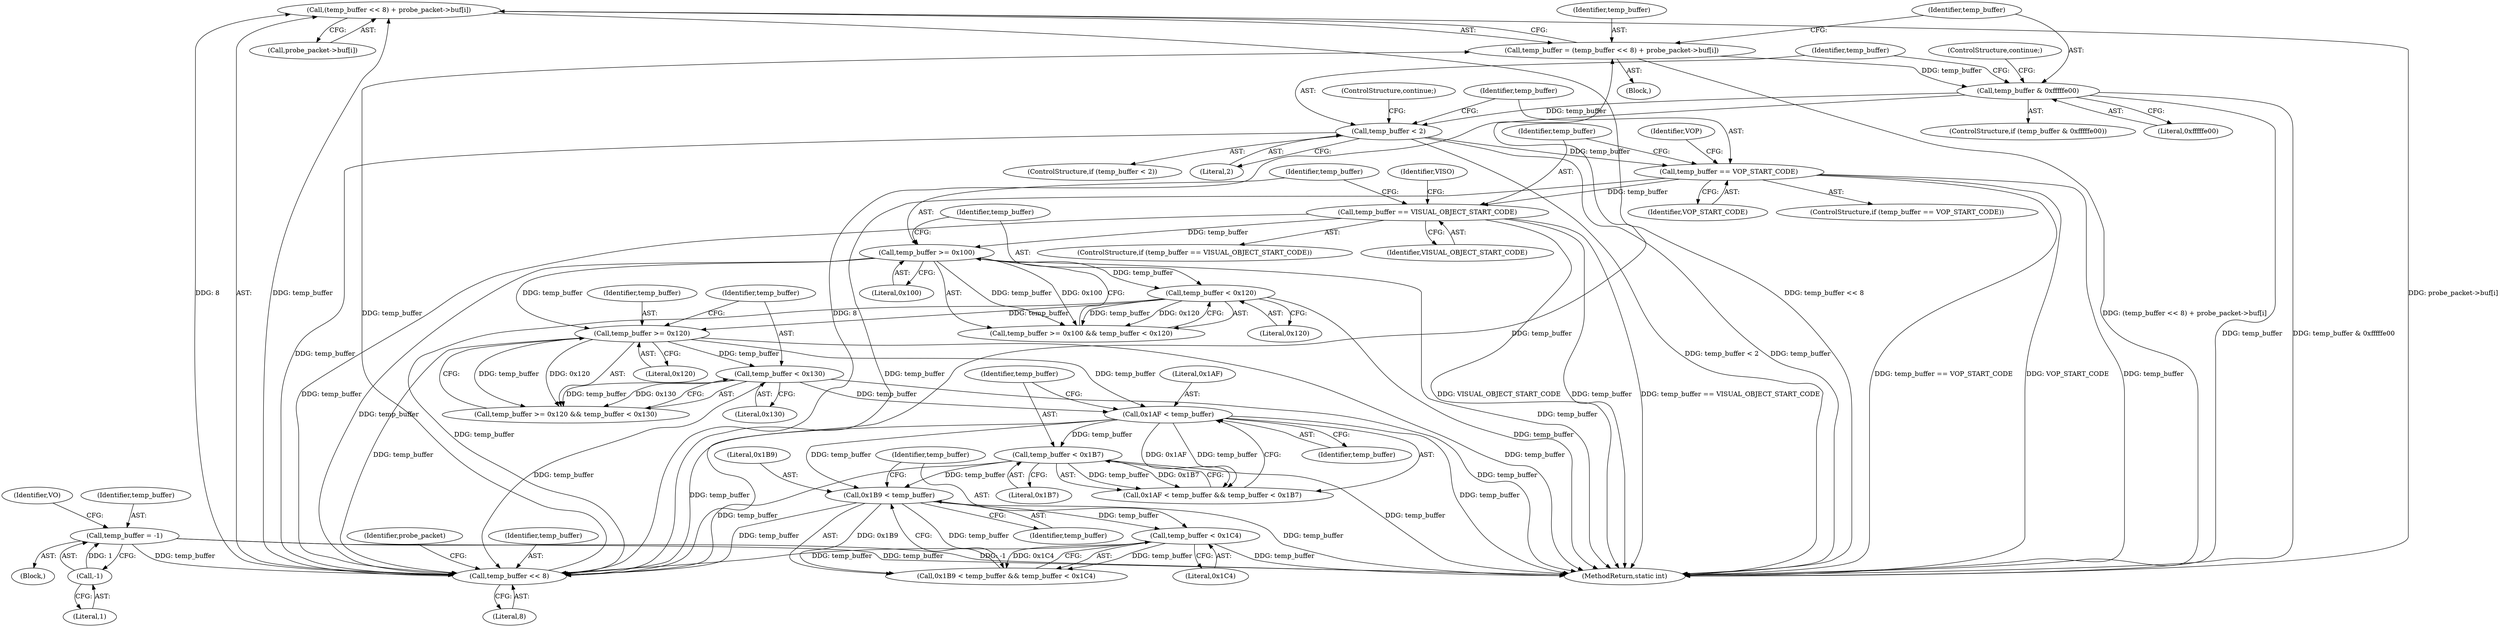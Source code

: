 digraph "0_libav_e5b019725f53b79159931d3a7317107cbbfd0860@array" {
"1000143" [label="(Call,(temp_buffer << 8) + probe_packet->buf[i])"];
"1000144" [label="(Call,temp_buffer << 8)"];
"1000163" [label="(Call,temp_buffer == VOP_START_CODE)"];
"1000158" [label="(Call,temp_buffer < 2)"];
"1000153" [label="(Call,temp_buffer & 0xfffffe00)"];
"1000141" [label="(Call,temp_buffer = (temp_buffer << 8) + probe_packet->buf[i])"];
"1000189" [label="(Call,temp_buffer >= 0x120)"];
"1000181" [label="(Call,temp_buffer < 0x120)"];
"1000178" [label="(Call,temp_buffer >= 0x100)"];
"1000170" [label="(Call,temp_buffer == VISUAL_OBJECT_START_CODE)"];
"1000104" [label="(Call,temp_buffer = -1)"];
"1000106" [label="(Call,-1)"];
"1000213" [label="(Call,temp_buffer < 0x1C4)"];
"1000210" [label="(Call,0x1B9 < temp_buffer)"];
"1000205" [label="(Call,temp_buffer < 0x1B7)"];
"1000202" [label="(Call,0x1AF < temp_buffer)"];
"1000192" [label="(Call,temp_buffer < 0x130)"];
"1000105" [label="(Identifier,temp_buffer)"];
"1000189" [label="(Call,temp_buffer >= 0x120)"];
"1000211" [label="(Literal,0x1B9)"];
"1000161" [label="(ControlStructure,continue;)"];
"1000178" [label="(Call,temp_buffer >= 0x100)"];
"1000104" [label="(Call,temp_buffer = -1)"];
"1000171" [label="(Identifier,temp_buffer)"];
"1000143" [label="(Call,(temp_buffer << 8) + probe_packet->buf[i])"];
"1000202" [label="(Call,0x1AF < temp_buffer)"];
"1000157" [label="(ControlStructure,if (temp_buffer < 2))"];
"1000207" [label="(Literal,0x1B7)"];
"1000163" [label="(Call,temp_buffer == VOP_START_CODE)"];
"1000160" [label="(Literal,2)"];
"1000191" [label="(Literal,0x120)"];
"1000169" [label="(ControlStructure,if (temp_buffer == VISUAL_OBJECT_START_CODE))"];
"1000164" [label="(Identifier,temp_buffer)"];
"1000152" [label="(ControlStructure,if (temp_buffer & 0xfffffe00))"];
"1000170" [label="(Call,temp_buffer == VISUAL_OBJECT_START_CODE)"];
"1000182" [label="(Identifier,temp_buffer)"];
"1000156" [label="(ControlStructure,continue;)"];
"1000209" [label="(Call,0x1B9 < temp_buffer && temp_buffer < 0x1C4)"];
"1000180" [label="(Literal,0x100)"];
"1000201" [label="(Call,0x1AF < temp_buffer && temp_buffer < 0x1B7)"];
"1000142" [label="(Identifier,temp_buffer)"];
"1000153" [label="(Call,temp_buffer & 0xfffffe00)"];
"1000144" [label="(Call,temp_buffer << 8)"];
"1000165" [label="(Identifier,VOP_START_CODE)"];
"1000174" [label="(Identifier,VISO)"];
"1000212" [label="(Identifier,temp_buffer)"];
"1000192" [label="(Call,temp_buffer < 0x130)"];
"1000206" [label="(Identifier,temp_buffer)"];
"1000204" [label="(Identifier,temp_buffer)"];
"1000141" [label="(Call,temp_buffer = (temp_buffer << 8) + probe_packet->buf[i])"];
"1000188" [label="(Call,temp_buffer >= 0x120 && temp_buffer < 0x130)"];
"1000194" [label="(Literal,0x130)"];
"1000214" [label="(Identifier,temp_buffer)"];
"1000110" [label="(Identifier,VO)"];
"1000215" [label="(Literal,0x1C4)"];
"1000183" [label="(Literal,0x120)"];
"1000179" [label="(Identifier,temp_buffer)"];
"1000167" [label="(Identifier,VOP)"];
"1000159" [label="(Identifier,temp_buffer)"];
"1000155" [label="(Literal,0xfffffe00)"];
"1000203" [label="(Literal,0x1AF)"];
"1000213" [label="(Call,temp_buffer < 0x1C4)"];
"1000181" [label="(Call,temp_buffer < 0x120)"];
"1000162" [label="(ControlStructure,if (temp_buffer == VOP_START_CODE))"];
"1000190" [label="(Identifier,temp_buffer)"];
"1000140" [label="(Block,)"];
"1000158" [label="(Call,temp_buffer < 2)"];
"1000210" [label="(Call,0x1B9 < temp_buffer)"];
"1000242" [label="(MethodReturn,static int)"];
"1000146" [label="(Literal,8)"];
"1000154" [label="(Identifier,temp_buffer)"];
"1000102" [label="(Block,)"];
"1000149" [label="(Identifier,probe_packet)"];
"1000193" [label="(Identifier,temp_buffer)"];
"1000107" [label="(Literal,1)"];
"1000147" [label="(Call,probe_packet->buf[i])"];
"1000177" [label="(Call,temp_buffer >= 0x100 && temp_buffer < 0x120)"];
"1000106" [label="(Call,-1)"];
"1000172" [label="(Identifier,VISUAL_OBJECT_START_CODE)"];
"1000205" [label="(Call,temp_buffer < 0x1B7)"];
"1000145" [label="(Identifier,temp_buffer)"];
"1000143" -> "1000141"  [label="AST: "];
"1000143" -> "1000147"  [label="CFG: "];
"1000144" -> "1000143"  [label="AST: "];
"1000147" -> "1000143"  [label="AST: "];
"1000141" -> "1000143"  [label="CFG: "];
"1000143" -> "1000242"  [label="DDG: temp_buffer << 8"];
"1000143" -> "1000242"  [label="DDG: probe_packet->buf[i]"];
"1000144" -> "1000143"  [label="DDG: temp_buffer"];
"1000144" -> "1000143"  [label="DDG: 8"];
"1000144" -> "1000146"  [label="CFG: "];
"1000145" -> "1000144"  [label="AST: "];
"1000146" -> "1000144"  [label="AST: "];
"1000149" -> "1000144"  [label="CFG: "];
"1000144" -> "1000141"  [label="DDG: temp_buffer"];
"1000144" -> "1000141"  [label="DDG: 8"];
"1000163" -> "1000144"  [label="DDG: temp_buffer"];
"1000189" -> "1000144"  [label="DDG: temp_buffer"];
"1000178" -> "1000144"  [label="DDG: temp_buffer"];
"1000104" -> "1000144"  [label="DDG: temp_buffer"];
"1000213" -> "1000144"  [label="DDG: temp_buffer"];
"1000205" -> "1000144"  [label="DDG: temp_buffer"];
"1000192" -> "1000144"  [label="DDG: temp_buffer"];
"1000170" -> "1000144"  [label="DDG: temp_buffer"];
"1000202" -> "1000144"  [label="DDG: temp_buffer"];
"1000181" -> "1000144"  [label="DDG: temp_buffer"];
"1000158" -> "1000144"  [label="DDG: temp_buffer"];
"1000210" -> "1000144"  [label="DDG: temp_buffer"];
"1000153" -> "1000144"  [label="DDG: temp_buffer"];
"1000163" -> "1000162"  [label="AST: "];
"1000163" -> "1000165"  [label="CFG: "];
"1000164" -> "1000163"  [label="AST: "];
"1000165" -> "1000163"  [label="AST: "];
"1000167" -> "1000163"  [label="CFG: "];
"1000171" -> "1000163"  [label="CFG: "];
"1000163" -> "1000242"  [label="DDG: temp_buffer"];
"1000163" -> "1000242"  [label="DDG: temp_buffer == VOP_START_CODE"];
"1000163" -> "1000242"  [label="DDG: VOP_START_CODE"];
"1000158" -> "1000163"  [label="DDG: temp_buffer"];
"1000163" -> "1000170"  [label="DDG: temp_buffer"];
"1000158" -> "1000157"  [label="AST: "];
"1000158" -> "1000160"  [label="CFG: "];
"1000159" -> "1000158"  [label="AST: "];
"1000160" -> "1000158"  [label="AST: "];
"1000161" -> "1000158"  [label="CFG: "];
"1000164" -> "1000158"  [label="CFG: "];
"1000158" -> "1000242"  [label="DDG: temp_buffer"];
"1000158" -> "1000242"  [label="DDG: temp_buffer < 2"];
"1000153" -> "1000158"  [label="DDG: temp_buffer"];
"1000153" -> "1000152"  [label="AST: "];
"1000153" -> "1000155"  [label="CFG: "];
"1000154" -> "1000153"  [label="AST: "];
"1000155" -> "1000153"  [label="AST: "];
"1000156" -> "1000153"  [label="CFG: "];
"1000159" -> "1000153"  [label="CFG: "];
"1000153" -> "1000242"  [label="DDG: temp_buffer & 0xfffffe00"];
"1000153" -> "1000242"  [label="DDG: temp_buffer"];
"1000141" -> "1000153"  [label="DDG: temp_buffer"];
"1000141" -> "1000140"  [label="AST: "];
"1000142" -> "1000141"  [label="AST: "];
"1000154" -> "1000141"  [label="CFG: "];
"1000141" -> "1000242"  [label="DDG: (temp_buffer << 8) + probe_packet->buf[i]"];
"1000189" -> "1000188"  [label="AST: "];
"1000189" -> "1000191"  [label="CFG: "];
"1000190" -> "1000189"  [label="AST: "];
"1000191" -> "1000189"  [label="AST: "];
"1000193" -> "1000189"  [label="CFG: "];
"1000188" -> "1000189"  [label="CFG: "];
"1000189" -> "1000242"  [label="DDG: temp_buffer"];
"1000189" -> "1000188"  [label="DDG: temp_buffer"];
"1000189" -> "1000188"  [label="DDG: 0x120"];
"1000181" -> "1000189"  [label="DDG: temp_buffer"];
"1000178" -> "1000189"  [label="DDG: temp_buffer"];
"1000189" -> "1000192"  [label="DDG: temp_buffer"];
"1000189" -> "1000202"  [label="DDG: temp_buffer"];
"1000181" -> "1000177"  [label="AST: "];
"1000181" -> "1000183"  [label="CFG: "];
"1000182" -> "1000181"  [label="AST: "];
"1000183" -> "1000181"  [label="AST: "];
"1000177" -> "1000181"  [label="CFG: "];
"1000181" -> "1000242"  [label="DDG: temp_buffer"];
"1000181" -> "1000177"  [label="DDG: temp_buffer"];
"1000181" -> "1000177"  [label="DDG: 0x120"];
"1000178" -> "1000181"  [label="DDG: temp_buffer"];
"1000178" -> "1000177"  [label="AST: "];
"1000178" -> "1000180"  [label="CFG: "];
"1000179" -> "1000178"  [label="AST: "];
"1000180" -> "1000178"  [label="AST: "];
"1000182" -> "1000178"  [label="CFG: "];
"1000177" -> "1000178"  [label="CFG: "];
"1000178" -> "1000242"  [label="DDG: temp_buffer"];
"1000178" -> "1000177"  [label="DDG: temp_buffer"];
"1000178" -> "1000177"  [label="DDG: 0x100"];
"1000170" -> "1000178"  [label="DDG: temp_buffer"];
"1000170" -> "1000169"  [label="AST: "];
"1000170" -> "1000172"  [label="CFG: "];
"1000171" -> "1000170"  [label="AST: "];
"1000172" -> "1000170"  [label="AST: "];
"1000174" -> "1000170"  [label="CFG: "];
"1000179" -> "1000170"  [label="CFG: "];
"1000170" -> "1000242"  [label="DDG: VISUAL_OBJECT_START_CODE"];
"1000170" -> "1000242"  [label="DDG: temp_buffer"];
"1000170" -> "1000242"  [label="DDG: temp_buffer == VISUAL_OBJECT_START_CODE"];
"1000104" -> "1000102"  [label="AST: "];
"1000104" -> "1000106"  [label="CFG: "];
"1000105" -> "1000104"  [label="AST: "];
"1000106" -> "1000104"  [label="AST: "];
"1000110" -> "1000104"  [label="CFG: "];
"1000104" -> "1000242"  [label="DDG: temp_buffer"];
"1000104" -> "1000242"  [label="DDG: -1"];
"1000106" -> "1000104"  [label="DDG: 1"];
"1000106" -> "1000107"  [label="CFG: "];
"1000107" -> "1000106"  [label="AST: "];
"1000213" -> "1000209"  [label="AST: "];
"1000213" -> "1000215"  [label="CFG: "];
"1000214" -> "1000213"  [label="AST: "];
"1000215" -> "1000213"  [label="AST: "];
"1000209" -> "1000213"  [label="CFG: "];
"1000213" -> "1000242"  [label="DDG: temp_buffer"];
"1000213" -> "1000209"  [label="DDG: temp_buffer"];
"1000213" -> "1000209"  [label="DDG: 0x1C4"];
"1000210" -> "1000213"  [label="DDG: temp_buffer"];
"1000210" -> "1000209"  [label="AST: "];
"1000210" -> "1000212"  [label="CFG: "];
"1000211" -> "1000210"  [label="AST: "];
"1000212" -> "1000210"  [label="AST: "];
"1000214" -> "1000210"  [label="CFG: "];
"1000209" -> "1000210"  [label="CFG: "];
"1000210" -> "1000242"  [label="DDG: temp_buffer"];
"1000210" -> "1000209"  [label="DDG: 0x1B9"];
"1000210" -> "1000209"  [label="DDG: temp_buffer"];
"1000205" -> "1000210"  [label="DDG: temp_buffer"];
"1000202" -> "1000210"  [label="DDG: temp_buffer"];
"1000205" -> "1000201"  [label="AST: "];
"1000205" -> "1000207"  [label="CFG: "];
"1000206" -> "1000205"  [label="AST: "];
"1000207" -> "1000205"  [label="AST: "];
"1000201" -> "1000205"  [label="CFG: "];
"1000205" -> "1000242"  [label="DDG: temp_buffer"];
"1000205" -> "1000201"  [label="DDG: temp_buffer"];
"1000205" -> "1000201"  [label="DDG: 0x1B7"];
"1000202" -> "1000205"  [label="DDG: temp_buffer"];
"1000202" -> "1000201"  [label="AST: "];
"1000202" -> "1000204"  [label="CFG: "];
"1000203" -> "1000202"  [label="AST: "];
"1000204" -> "1000202"  [label="AST: "];
"1000206" -> "1000202"  [label="CFG: "];
"1000201" -> "1000202"  [label="CFG: "];
"1000202" -> "1000242"  [label="DDG: temp_buffer"];
"1000202" -> "1000201"  [label="DDG: 0x1AF"];
"1000202" -> "1000201"  [label="DDG: temp_buffer"];
"1000192" -> "1000202"  [label="DDG: temp_buffer"];
"1000192" -> "1000188"  [label="AST: "];
"1000192" -> "1000194"  [label="CFG: "];
"1000193" -> "1000192"  [label="AST: "];
"1000194" -> "1000192"  [label="AST: "];
"1000188" -> "1000192"  [label="CFG: "];
"1000192" -> "1000242"  [label="DDG: temp_buffer"];
"1000192" -> "1000188"  [label="DDG: temp_buffer"];
"1000192" -> "1000188"  [label="DDG: 0x130"];
}
